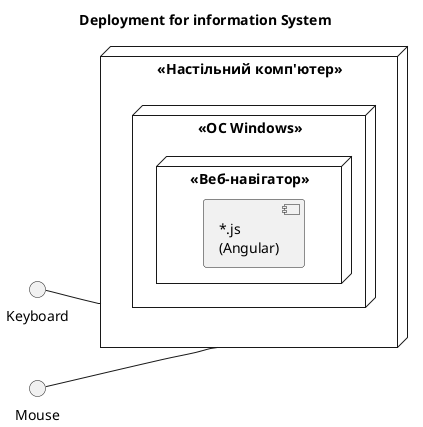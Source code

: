 @startuml uml2

title Deployment for information System
left to right direction

node "<< Настільний комп'ютер >>" as sm {
	node "<< ОС Windows >>" {
	       node "<< Веб-навігатор >>" {
                       component [~*.js\n(Angular)]
               }
	}
}

interface Keyboard
interface Mouse
Keyboard -- sm
Mouse -- sm

@enduml
